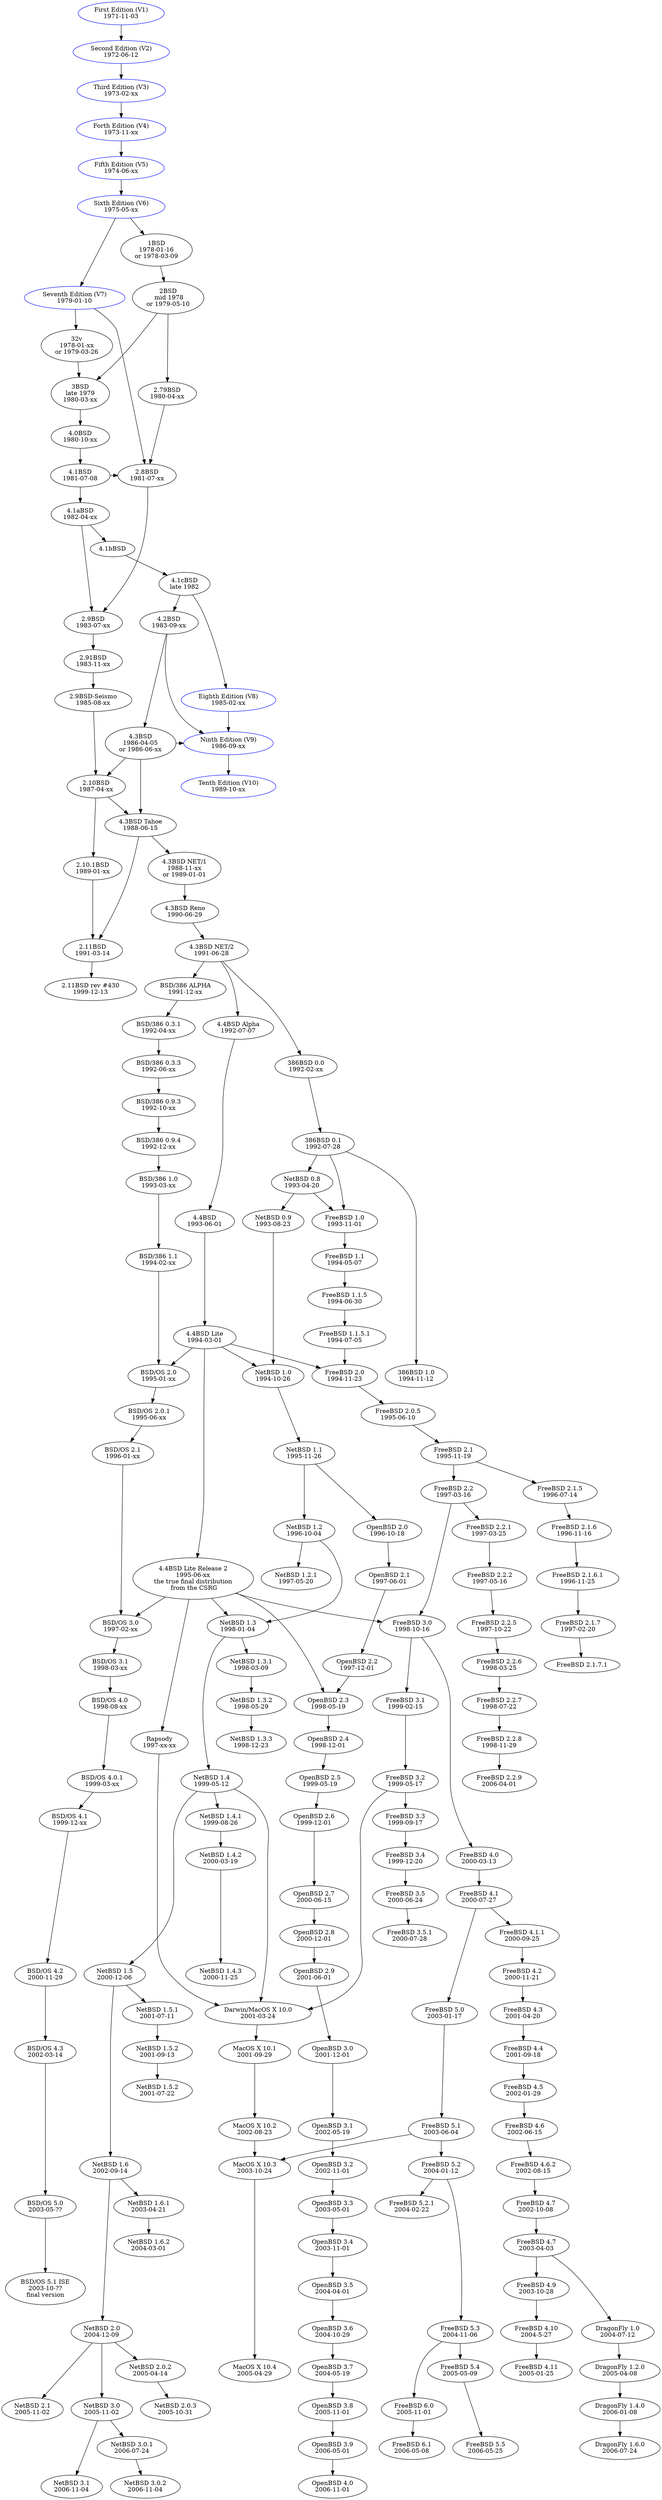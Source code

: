 digraph unix_bsd_tree {
  rankdir=TB
  node [shape=oval]
  v1   [label="First Edition (V1)\n1971-11-03",color=blue]
  v2   [label="Second Edition (V2)\n1972-06-12",color=blue]
  v3   [label="Third Edition (V3)\n1973-02-xx",color=blue]
  v4   [label="Forth Edition (V4)\n1973-11-xx",color=blue]
  v5   [label="Fifth Edition (V5)\n1974-06-xx",color=blue]
  v6   [label="Sixth Edition (V6)\n1975-05-xx",color=blue]
  v7   [label="Seventh Edition (V7)\n1979-01-10",color=blue]
  v8   [label="Eighth Edition (V8)\n1985-02-xx",color=blue]
  v9   [label="Ninth Edition (V9)\n1986-09-xx",color=blue]
  v10  [label="Tenth Edition (V10)\n1989-10-xx",color=blue]
  {rank = same; v7; _2BSD;}
  {rank = same; v8; _2_9BSD_Seismo;}
  {rank = same; v9; _4_3BSD; } 
  _1BSD              [label="1BSD\n1978-01-16\nor 1978-03-09"]
  _2BSD              [label="2BSD\n mid 1978\nor 1979-05-10"]
  _2_79BSD           [label="2.79BSD\n1980-04-xx"]
  {rank = same; _2_79BSD; _3BSD;}
  _2_8BSD            [label="2.8BSD\n1981-07-xx"]
  {rank = same; _2_8BSD; _4_1BSD;} 
#  _2_8_1BSD         [label="2.8.1BSD\n1982-01-xx"]
  _2_9BSD            [label="2.9BSD\n1983-07-xx"]
  {rank = same; _2_9BSD; _4_2BSD;}
  _2_9_1BSD          [label="2.91BSD\n1983-11-xx"]
  _2_9BSD_Seismo     [label="2.9BSD-Seismo\n1985-08-xx"]
  _2_10BSD           [label="2.10BSD\n1987-04-xx"]
  _2_10_1BSD         [label="2.10.1BSD\n1989-01-xx"]
  {rank = same; _2_10_1BSD; _4_3BSD_NET1;}
  _2_11BSD           [label="2.11BSD\n1991-03-14"]
  {rank = same; _2_11BSD; _4_3BSD_NET2; }
  _2_11BSDrev430     [label="2.11BSD rev #430\n1999-12-13"]
  _32v               [label="32v\n1978-01-xx\nor 1979-03-26"]
  _3BSD              [label="3BSD\nlate 1979\n1980-03-xx"]
  _4_0BSD            [label="4.0BSD\n1980-10-xx"]
  _4_1BSD            [label="4.1BSD\n1981-07-08"]
  _4_1aBSD           [label="4.1aBSD\n1982-04-xx"]
  _4_1bBSD           [label="4.1bBSD"]
  _4_1cBSD           [label="4.1cBSD\nlate 1982"]
  _4_2BSD            [label="4.2BSD\n1983-09-xx"]
  _4_3BSD            [label="4.3BSD\n1986-04-05\nor 1986-06-xx"]
  _4_3BSDTa          [label="4.3BSD Tahoe\n1988-06-15"]
  _4_3BSD_NET1       [label="4.3BSD NET/1\n1988-11-xx\nor 1989-01-01"]
  _4_3BSD_Reno       [label="4.3BSD Reno\n1990-06-29"]
  _4_3BSD_NET2       [label="4.3BSD NET/2\n1991-06-28"]

  BSD386A            [label="BSD/386 ALPHA\n1991-12-xx"]
  _386BSD_0_0        [label="386BSD 0.0\n1992-02-xx"]
  BSD386_0_3_1       [label="BSD/386 0.3.1\n1992-04-xx"]
  BSD386_0_3_3       [label="BSD/386 0.3.3\n1992-06-xx"]
  _386BSD_0_1        [label="386BSD 0.1\n1992-07-28"]
  _4_4BSDA           [label="4.4BSD Alpha\n1992-07-07"]
  BSD386_0_9_3       [label="BSD/386 0.9.3\n1992-10-xx"]
  BSD386_0_9_4       [label="BSD/386 0.9.4\n1992-12-xx"]
  
  BSD386_1_0         [label="BSD/386 1.0\n1993-03-xx"]
  NetBSD_0_8         [label="NetBSD 0.8\n1993-04-20"]
  _4_4BSD            [label="4.4BSD\n1993-06-01"]
  NetBSD_0_9         [label="NetBSD 0.9\n1993-08-23"]
  {rank = same; BSD386_1_0; NetBSD_0_8}
  {rank = same; _4_4BSD; NetBSD_0_9;}
  FreeBSD_1_0        [label="FreeBSD 1.0\n1993-11-01"]
#  FreeBSD_1_0_2             [label="FreeBSD 1.0.2\n1993-11-14"]
  BSD386_1_1         [label="BSD/386 1.1\n1994-02-xx"]
  _4_4BSDLite        [label="4.4BSD Lite\n1994-03-01"]
  FreeBSD_1_1        [label="FreeBSD 1.1\n1994-05-07"]
  FreeBSD_1_1_5      [label="FreeBSD 1.1.5\n1994-06-30"]
  FreeBSD_1_1_5_1    [label="FreeBSD 1.1.5.1\n1994-07-05"]
  NetBSD_1_0         [label="NetBSD 1.0\n1994-10-26"]
  _386BSD_1_0        [label="386BSD 1.0\n1994-11-12"]
  FreeBSD_2_0        [label="FreeBSD 2.0\n1994-11-23"]
  {rank = same; NetBSD_1_0; _386BSD_1_0; FreeBSD_2_0; }
  BSD_OS_2_0         [label="BSD/OS 2.0\n1995-01-xx"]
  FreeBSD_2_0_5      [label="FreeBSD 2.0.5\n1995-06-10"]
  BSD_OS_2_0_1       [label="BSD/OS 2.0.1\n1995-06-xx"]
  _4_4BSDLiteR2      [label="4.4BSD Lite Release 2\n1995-06-xx\nthe true final distribution\n from the CSRG"]
  FreeBSD_2_1	     [label="FreeBSD 2.1\n1995-11-19"]
  NetBSD_1_1	     [label="NetBSD 1.1\n1995-11-26"]
  {rank = same; FreeBSD_2_1; NetBSD_1_1;}
  BSD_OS_2_1	     [label="BSD/OS 2.1\n1996-01-xx"]
  FreeBSD_2_1_5	     [label="FreeBSD 2.1.5\n1996-07-14"]
  NetBSD_1_2	     [label="NetBSD 1.2\n1996-10-04"]
  OpenBSD_2_0	     [label="OpenBSD 2.0\n1996-10-18"]
  {rank = same; NetBSD_1_2; OpenBSD_2_0;}
  FreeBSD_2_1_6	     [label="FreeBSD 2.1.6\n1996-11-16"]
  FreeBSD_2_1_6_1    [label="FreeBSD 2.1.6.1\n1996-11-25"]
  Rhapsody	     [label="Rapsody\n1997-xx-xx"]
  FreeBSD_2_1_7	     [label="FreeBSD 2.1.7\n1997-02-20"]
  FreeBSD_2_1_7_1    [label="FreeBSD 2.1.7.1"]
  BSD_OS_3_0	     [label="BSD/OS 3.0\n1997-02-xx"]
  {rank = same; FreeBSD_2_1_7; BSD_OS_3_0;}
  FreeBSD_2_2	     [label="FreeBSD 2.2\n1997-03-16"]
  FreeBSD_2_2_1	     [label="FreeBSD 2.2.1\n1997-03-25"]
  FreeBSD_2_2_2	     [label="FreeBSD 2.2.2\n1997-05-16"]
  NetBSD_1_2_1	     [label="NetBSD 1.2.1\n1997-05-20"]
  {rank = same; FreeBSD_2_2_2; NetBSD_1_2_1;}
  OpenBSD_2_1	     [label="OpenBSD 2.1\n1997-06-01"]
  FreeBSD_2_2_5	     [label="FreeBSD 2.2.5\n1997-10-22"]
  OpenBSD_2_2	     [label="OpenBSD 2.2\n1997-12-01"]
  NetBSD_1_3	     [label="NetBSD 1.3\n1998-01-04"]
  FreeBSD_2_2_6	     [label="FreeBSD 2.2.6\n1998-03-25"]
  NetBSD_1_3_1	     [label="NetBSD 1.3.1\n1998-03-09"]
  BSD_OS_3_1	     [label="BSD/OS 3.1\n1998-03-xx"]
  {rank = same; FreeBSD_2_2_6; NetBSD_1_3_1; BSD_OS_3_1;}
  OpenBSD_2_3	     [label="OpenBSD 2.3\n1998-05-19"]
  NetBSD_1_3_2	     [label="NetBSD 1.3.2\n1998-05-29"]
  {rank = same; OpenBSD_2_3; NetBSD_1_3_2;}
  FreeBSD_2_2_7	     [label="FreeBSD 2.2.7\n1998-07-22"]
  BSD_OS_4_0	     [label="BSD/OS 4.0\n1998-08-xx"]
  FreeBSD_3_0	     [label="FreeBSD 3.0\n1998-10-16"]

  FreeBSD_2_2_8	     [label="FreeBSD 2.2.8\n1998-11-29"]
  OpenBSD_2_4	     [label="OpenBSD 2.4\n1998-12-01"]
  NetBSD_1_3_3	     [label="NetBSD 1.3.3\n1998-12-23"]
  {rank = same; FreeBSD_2_2_8; OpenBSD_2_4; NetBSD_1_3_3;}
  FreeBSD_3_1	     [label="FreeBSD 3.1\n1999-02-15"]
  BSD_OS_4_0_1	     [label="BSD/OS 4.0.1\n1999-03-xx"]
  NetBSD_1_4	     [label="NetBSD 1.4\n1999-05-12"]
  FreeBSD_3_2	     [label="FreeBSD 3.2\n1999-05-17"]
  OpenBSD_2_5	     [label="OpenBSD 2.5\n1999-05-19"]
  {rank = same; NetBSD_1_4; FreeBSD_3_2; OpenBSD_2_5;}
  NetBSD_1_4_1	     [label="NetBSD 1.4.1\n1999-08-26"]
  FreeBSD_3_3	     [label="FreeBSD 3.3\n1999-09-17"]
  OpenBSD_2_6	     [label="OpenBSD 2.6\n1999-12-01"]
  FreeBSD_3_4	     [label="FreeBSD 3.4\n1999-12-20"]
  BSD_OS_4_1	     [label="BSD/OS 4.1\n1999-12-xx"]
  {rank = same; FreeBSD_3_3; OpenBSD_2_6; BSD_OS_4_1;}
  FreeBSD_4_0	     [label="FreeBSD 4.0\n2000-03-13"]
  NetBSD_1_4_2	     [label="NetBSD 1.4.2\n2000-03-19"]
  {rank = same; FreeBSD_4_0; NetBSD_1_4_2;}
  OpenBSD_2_7	     [label="OpenBSD 2.7\n2000-06-15"]
  FreeBSD_3_5	     [label="FreeBSD 3.5\n2000-06-24"]
  {rank = same; OpenBSD_2_7; FreeBSD_3_5;}
  FreeBSD_4_1	     [label="FreeBSD 4.1\n2000-07-27"]
  FreeBSD_3_5_1	     [label="FreeBSD 3.5.1\n2000-07-28"]
  FreeBSD_4_1_1	     [label="FreeBSD 4.1.1\n2000-09-25"]
  FreeBSD_4_2	     [label="FreeBSD 4.2\n2000-11-21"]
  NetBSD_1_4_3	     [label="NetBSD 1.4.3\n2000-11-25"]
  BSD_OS_4_2	     [label="BSD/OS 4.2\n2000-11-29"]
  {rank = same; FreeBSD_4_2; NetBSD_1_4_3; BSD_OS_4_2;}  
  OpenBSD_2_8	     [label="OpenBSD 2.8\n2000-12-01"]
  NetBSD_1_5	     [label="NetBSD 1.5\n2000-12-06"]

  MacOSX_10_0	     [label="Darwin/MacOS X 10.0\n2001-03-24"]
  FreeBSD_4_3	     [label="FreeBSD 4.3\n2001-04-20"]
  {rank = same; MacOSX_10_0; FreeBSD_4_3;}  
  OpenBSD_2_9	     [label="OpenBSD 2.9\n2001-06-01"]
  NetBSD_1_5_1	     [label="NetBSD 1.5.1\n2001-07-11"]
  NetBSD_1_5_2	     [label="NetBSD 1.5.2\n2001-09-13"]
  FreeBSD_4_4	     [label="FreeBSD 4.4\n2001-09-18"]
  MacOSX_10_1	     [label="MacOS X 10.1\n2001-09-29"]
  {rank = same; NetBSD_1_5_2; FreeBSD_4_4; MacOSX_10_1;}  
  OpenBSD_3_0	     [label="OpenBSD 3.0\n2001-12-01"]
  FreeBSD_4_5	     [label="FreeBSD 4.5\n2002-01-29"]
  BSD_OS_4_3	     [label="BSD/OS 4.3\n2002-03-14"]
  OpenBSD_3_1	     [label="OpenBSD 3.1\n2002-05-19"]
  FreeBSD_4_6	     [label="FreeBSD 4.6\n2002-06-15"]
  {rank = same; OpenBSD_3_1; FreeBSD_4_6;}  
  NetBSD_1_5_3	     [label="NetBSD 1.5.2\n2001-07-22"]
  FreeBSD_4_6_2	     [label="FreeBSD 4.6.2\n2002-08-15"]
  MacOSX_10_2	     [label="MacOS X 10.2\n2002-08-23"]
  {rank = same; FreeBSD_4_6; MacOSX_10_2;}  
  NetBSD_1_6	     [label="NetBSD 1.6\n2002-09-14"]
  FreeBSD_4_7	     [label="FreeBSD 4.7\n2002-10-08"]
  OpenBSD_3_2	     [label="OpenBSD 3.2\n2002-11-01"]
  FreeBSD_5_0	     [label="FreeBSD 5.0\n2003-01-17"]
  FreeBSD_4_8	     [label="FreeBSD 4.7\n2003-04-03"]
  NetBSD_1_6_1	     [label="NetBSD 1.6.1\n2003-04-21"]
  OpenBSD_3_3	     [label="OpenBSD 3.3\n2003-05-01"]
  BSD_OS_5_0	     [label="BSD/OS 5.0\n2003-05-??"]
  {rank = same; OpenBSD_3_3; BSD_OS_5_0;}
  FreeBSD_5_1	     [label="FreeBSD 5.1\n2003-06-04"]
  MacOSX_10_3	     [label="MacOS X 10.3\n2003-10-24"]
  FreeBSD_4_9	     [label="FreeBSD 4.9\n2003-10-28"]
  BSD_OS_5_1	     [label="BSD/OS 5.1 ISE\n2003-10-??\nfinal version"]
  {rank = same; FreeBSD_4_9; BSD_OS_5_1;}
  OpenBSD_3_4	     [label="OpenBSD 3.4\n2003-11-01"]
  FreeBSD_5_2	     [label="FreeBSD 5.2\n2004-01-12"]
  FreeBSD_5_2_1	     [label="FreeBSD 5.2.1\n2004-02-22"]
  NetBSD_1_6_2	     [label="NetBSD 1.6.2\n2004-03-01"]
  {rank = same; FreeBSD_5_2_1; NetBSD_1_6_1;}
  OpenBSD_3_5	     [label="OpenBSD 3.5\n2004-04-01"]
  FreeBSD_4_10	     [label="FreeBSD 4.10\n2004-5-27"]
  DragonFly_1_0	     [label="DragonFly 1.0\n2004-07-12"]
  OpenBSD_3_6	     [label="OpenBSD 3.6\n2004-10-29"]
  FreeBSD_5_3	     [label="FreeBSD 5.3\n2004-11-06"]
  NetBSD_2_0	     [label="NetBSD 2.0\n2004-12-09"]
  {rank = same; OpenBSD_3_6;FreeBSD_5_3; NetBSD_2_0;}
  FreeBSD_4_11	     [label="FreeBSD 4.11\n2005-01-25"]
  DragonFly_1_2_0    [label="DragonFly 1.2.0\n2005-04-08"]
  NetBSD_2_0_2	     [label="NetBSD 2.0.2\n2005-04-14"]
  {rank = same; DragonFly_1_2_0; NetBSD_2_0_2;}
  MacOSX_10_4	     [label="MacOS X 10.4\n2005-04-29"]
  FreeBSD_5_4	     [label="FreeBSD 5.4\n2005-05-09"]
  OpenBSD_3_7	     [label="OpenBSD 3.7\n2004-05-19"]
  {rank = same; MacOSX_10_4; FreeBSD_5_4; OpenBSD_3_7}
  NetBSD_2_0_3	     [label="NetBSD 2.0.3\n2005-10-31"]
  OpenBSD_3_8	     [label="OpenBSD 3.8\n2005-11-01"]
  FreeBSD_6_0	     [label="FreeBSD 6.0\n2005-11-01"]
  NetBSD_2_1	     [label="NetBSD 2.1\n2005-11-02"]
  {rank = same; NetBSD_2_0_3; OpenBSD_3_8; FreeBSD_6_0; NetBSD_2_1;}
  NetBSD_3_0	     [label="NetBSD 3.0\n2005-11-02"]
  DragonFly_1_4_0    [label="DragonFly 1.4.0\n2006-01-08"]
  FreeBSD_2_2_9	     [label="FreeBSD 2.2.9\n2006-04-01"]
  OpenBSD_3_9	     [label="OpenBSD 3.9\n2006-05-01"]
  FreeBSD_6_1	     [label="FreeBSD 6.1\n2006-05-08"]
  FreeBSD_5_5	     [label="FreeBSD 5.5\n2006-05-25"]
  {rank = same; OpenBSD_3_9; FreeBSD_6_1; FreeBSD_5_5;}
  NetBSD_3_0_1	     [label="NetBSD 3.0.1\n2006-07-24"]
  DragonFly_1_6_0    [label="DragonFly 1.6.0\n2006-07-24"]
  {rank = same; NetBSD_3_0_1; DragonFly_1_6_0;}
  OpenBSD_4_0	     [label="OpenBSD 4.0\n2006-11-01"]
  NetBSD_3_0_2	     [label="NetBSD 3.0.2\n2006-11-04"]
  NetBSD_3_1	     [label="NetBSD 3.1\n2006-11-04"]
  {rank = same; OpenBSD_4_0; NetBSD_3_0_2; NetBSD_3_1;}
  
  

  v1 -> v2 -> v3 -> v4 -> v5 -> v6 -> v7
  _4_1cBSD -> v8 -> v9 -> v10
  v6 -> _1BSD -> _2BSD -> _2_79BSD -> _2_8BSD -> _2_9BSD -> _2_9_1BSD -> _2_9BSD_Seismo -> _2_10BSD -> _2_10_1BSD -> _2_11BSD -> _2_11BSDrev430
  _2BSD -> _3BSD
  v7 -> _2_8BSD
  v7 -> _32v -> _3BSD -> _4_0BSD -> _4_1BSD -> _4_1aBSD -> _4_1bBSD -> _4_1cBSD -> _4_2BSD -> _4_3BSD -> _4_3BSDTa -> _4_3BSD_NET1 -> _4_3BSD_Reno -> _4_3BSD_NET2
  _4_1BSD -> _2_8BSD
  _4_1aBSD -> _2_9BSD
  _4_2BSD -> v9
  _4_3BSD -> v9
  _4_3BSD -> _2_10BSD
  _2_10BSD -> _4_3BSDTa
  _4_3BSDTa -> _2_11BSD

  _4_3BSD_NET2 -> _386BSD_0_0 -> _386BSD_0_1 -> FreeBSD_1_0
  _386BSD_0_1 -> NetBSD_0_8
  _386BSD_0_1 -> _386BSD_1_0
  _4_3BSD_NET2 -> _4_4BSDA -> _4_4BSD -> _4_4BSDLite -> _4_4BSDLiteR2
  _4_3BSD_NET2 -> BSD386A -> BSD386_0_3_1 -> BSD386_0_3_3 -> BSD386_0_9_3 -> BSD386_0_9_4 -> BSD386_1_0 -> BSD386_1_1 -> BSD_OS_2_0
  NetBSD_0_8 -> FreeBSD_1_0
  FreeBSD_1_0 -> FreeBSD_1_1 -> FreeBSD_1_1_5 -> FreeBSD_1_1_5_1 -> FreeBSD_2_0 -> FreeBSD_2_0_5 -> FreeBSD_2_1
  NetBSD_0_8 -> NetBSD_0_9 -> NetBSD_1_0
  _4_4BSDLite -> FreeBSD_2_0
  _4_4BSDLite -> NetBSD_1_0
  _4_4BSDLite -> BSD_OS_2_0
  _4_4BSDLiteR2 -> Rhapsody
  _4_4BSDLiteR2 -> NetBSD_1_3
  _4_4BSDLiteR2 -> OpenBSD_2_3
  _4_4BSDLiteR2 -> BSD_OS_3_0
  _4_4BSDLiteR2 -> FreeBSD_3_0
  FreeBSD_2_1 -> FreeBSD_2_1_5 -> FreeBSD_2_1_6 -> FreeBSD_2_1_6_1 -> FreeBSD_2_1_7 -> FreeBSD_2_1_7_1
  FreeBSD_2_1 -> FreeBSD_2_2
  NetBSD_1_0 -> NetBSD_1_1 -> NetBSD_1_2 -> NetBSD_1_2_1
  NetBSD_1_1 -> OpenBSD_2_0 -> OpenBSD_2_1 -> OpenBSD_2_2 -> OpenBSD_2_3
  NetBSD_1_2 -> NetBSD_1_3 -> NetBSD_1_3_1 -> NetBSD_1_3_2 -> NetBSD_1_3_3
  BSD_OS_2_0 -> BSD_OS_2_0_1 -> BSD_OS_2_1 -> BSD_OS_3_0 -> BSD_OS_3_1 
  FreeBSD_2_2 -> FreeBSD_2_2_1 -> FreeBSD_2_2_2 -> FreeBSD_2_2_5 -> FreeBSD_2_2_6 -> FreeBSD_2_2_7 -> FreeBSD_2_2_8 -> FreeBSD_2_2_9
  FreeBSD_2_2 -> FreeBSD_3_0 -> FreeBSD_3_1 -> FreeBSD_3_2 -> FreeBSD_3_3 -> FreeBSD_3_4 -> FreeBSD_3_5 -> FreeBSD_3_5_1
  OpenBSD_2_3 -> OpenBSD_2_4 -> OpenBSD_2_5 -> OpenBSD_2_6 -> OpenBSD_2_7 -> OpenBSD_2_8
  NetBSD_1_3 -> NetBSD_1_4 -> NetBSD_1_4_1 -> NetBSD_1_4_2 -> NetBSD_1_4_3
  BSD_OS_3_1 -> BSD_OS_4_0 -> BSD_OS_4_0_1 -> BSD_OS_4_1 -> BSD_OS_4_2
  FreeBSD_3_0 -> FreeBSD_4_0 -> FreeBSD_4_1 -> FreeBSD_4_1_1 -> FreeBSD_4_2
  NetBSD_1_4 -> NetBSD_1_5
  FreeBSD_3_2 -> MacOSX_10_0
  Rhapsody -> MacOSX_10_0
  NetBSD_1_4 -> MacOSX_10_0
  FreeBSD_4_2 -> FreeBSD_4_3 ->FreeBSD_4_4 -> FreeBSD_4_5 -> FreeBSD_4_6 -> FreeBSD_4_6_2 -> FreeBSD_4_7 -> FreeBSD_4_8 -> FreeBSD_4_9 -> FreeBSD_4_10 -> FreeBSD_4_11
  FreeBSD_4_1 -> FreeBSD_5_0 -> FreeBSD_5_1 -> FreeBSD_5_2 -> FreeBSD_5_2_1
  FreeBSD_5_2 -> FreeBSD_5_3 -> FreeBSD_5_4 -> FreeBSD_5_5
  FreeBSD_5_3 -> FreeBSD_6_0 -> FreeBSD_6_1
  MacOSX_10_0 -> MacOSX_10_1 -> MacOSX_10_2 -> MacOSX_10_3 -> MacOSX_10_4
  FreeBSD_5_1 -> MacOSX_10_3
  NetBSD_1_5 -> NetBSD_1_5_1 -> NetBSD_1_5_2 -> NetBSD_1_5_3
  NetBSD_1_5 -> NetBSD_1_6 -> NetBSD_2_0
  NetBSD_1_6 -> NetBSD_1_6_1 -> NetBSD_1_6_2
  NetBSD_2_0 -> NetBSD_2_0_2 -> NetBSD_2_0_3
  NetBSD_2_0 -> NetBSD_2_1
  NetBSD_2_0 -> NetBSD_3_0 -> NetBSD_3_0_1 -> NetBSD_3_0_2
  BSD_OS_4_2 -> BSD_OS_4_3 -> BSD_OS_5_0 -> BSD_OS_5_1
  FreeBSD_4_8 -> DragonFly_1_0 -> DragonFly_1_2_0 -> DragonFly_1_4_0 -> DragonFly_1_6_0
  OpenBSD_2_8 -> OpenBSD_2_9 -> OpenBSD_3_0 -> OpenBSD_3_1 -> OpenBSD_3_2 -> OpenBSD_3_3 -> OpenBSD_3_4 -> OpenBSD_3_5 -> OpenBSD_3_6 -> OpenBSD_3_7 -> OpenBSD_3_8 -> OpenBSD_3_9 -> OpenBSD_4_0
  NetBSD_3_0 -> NetBSD_3_1
  
}